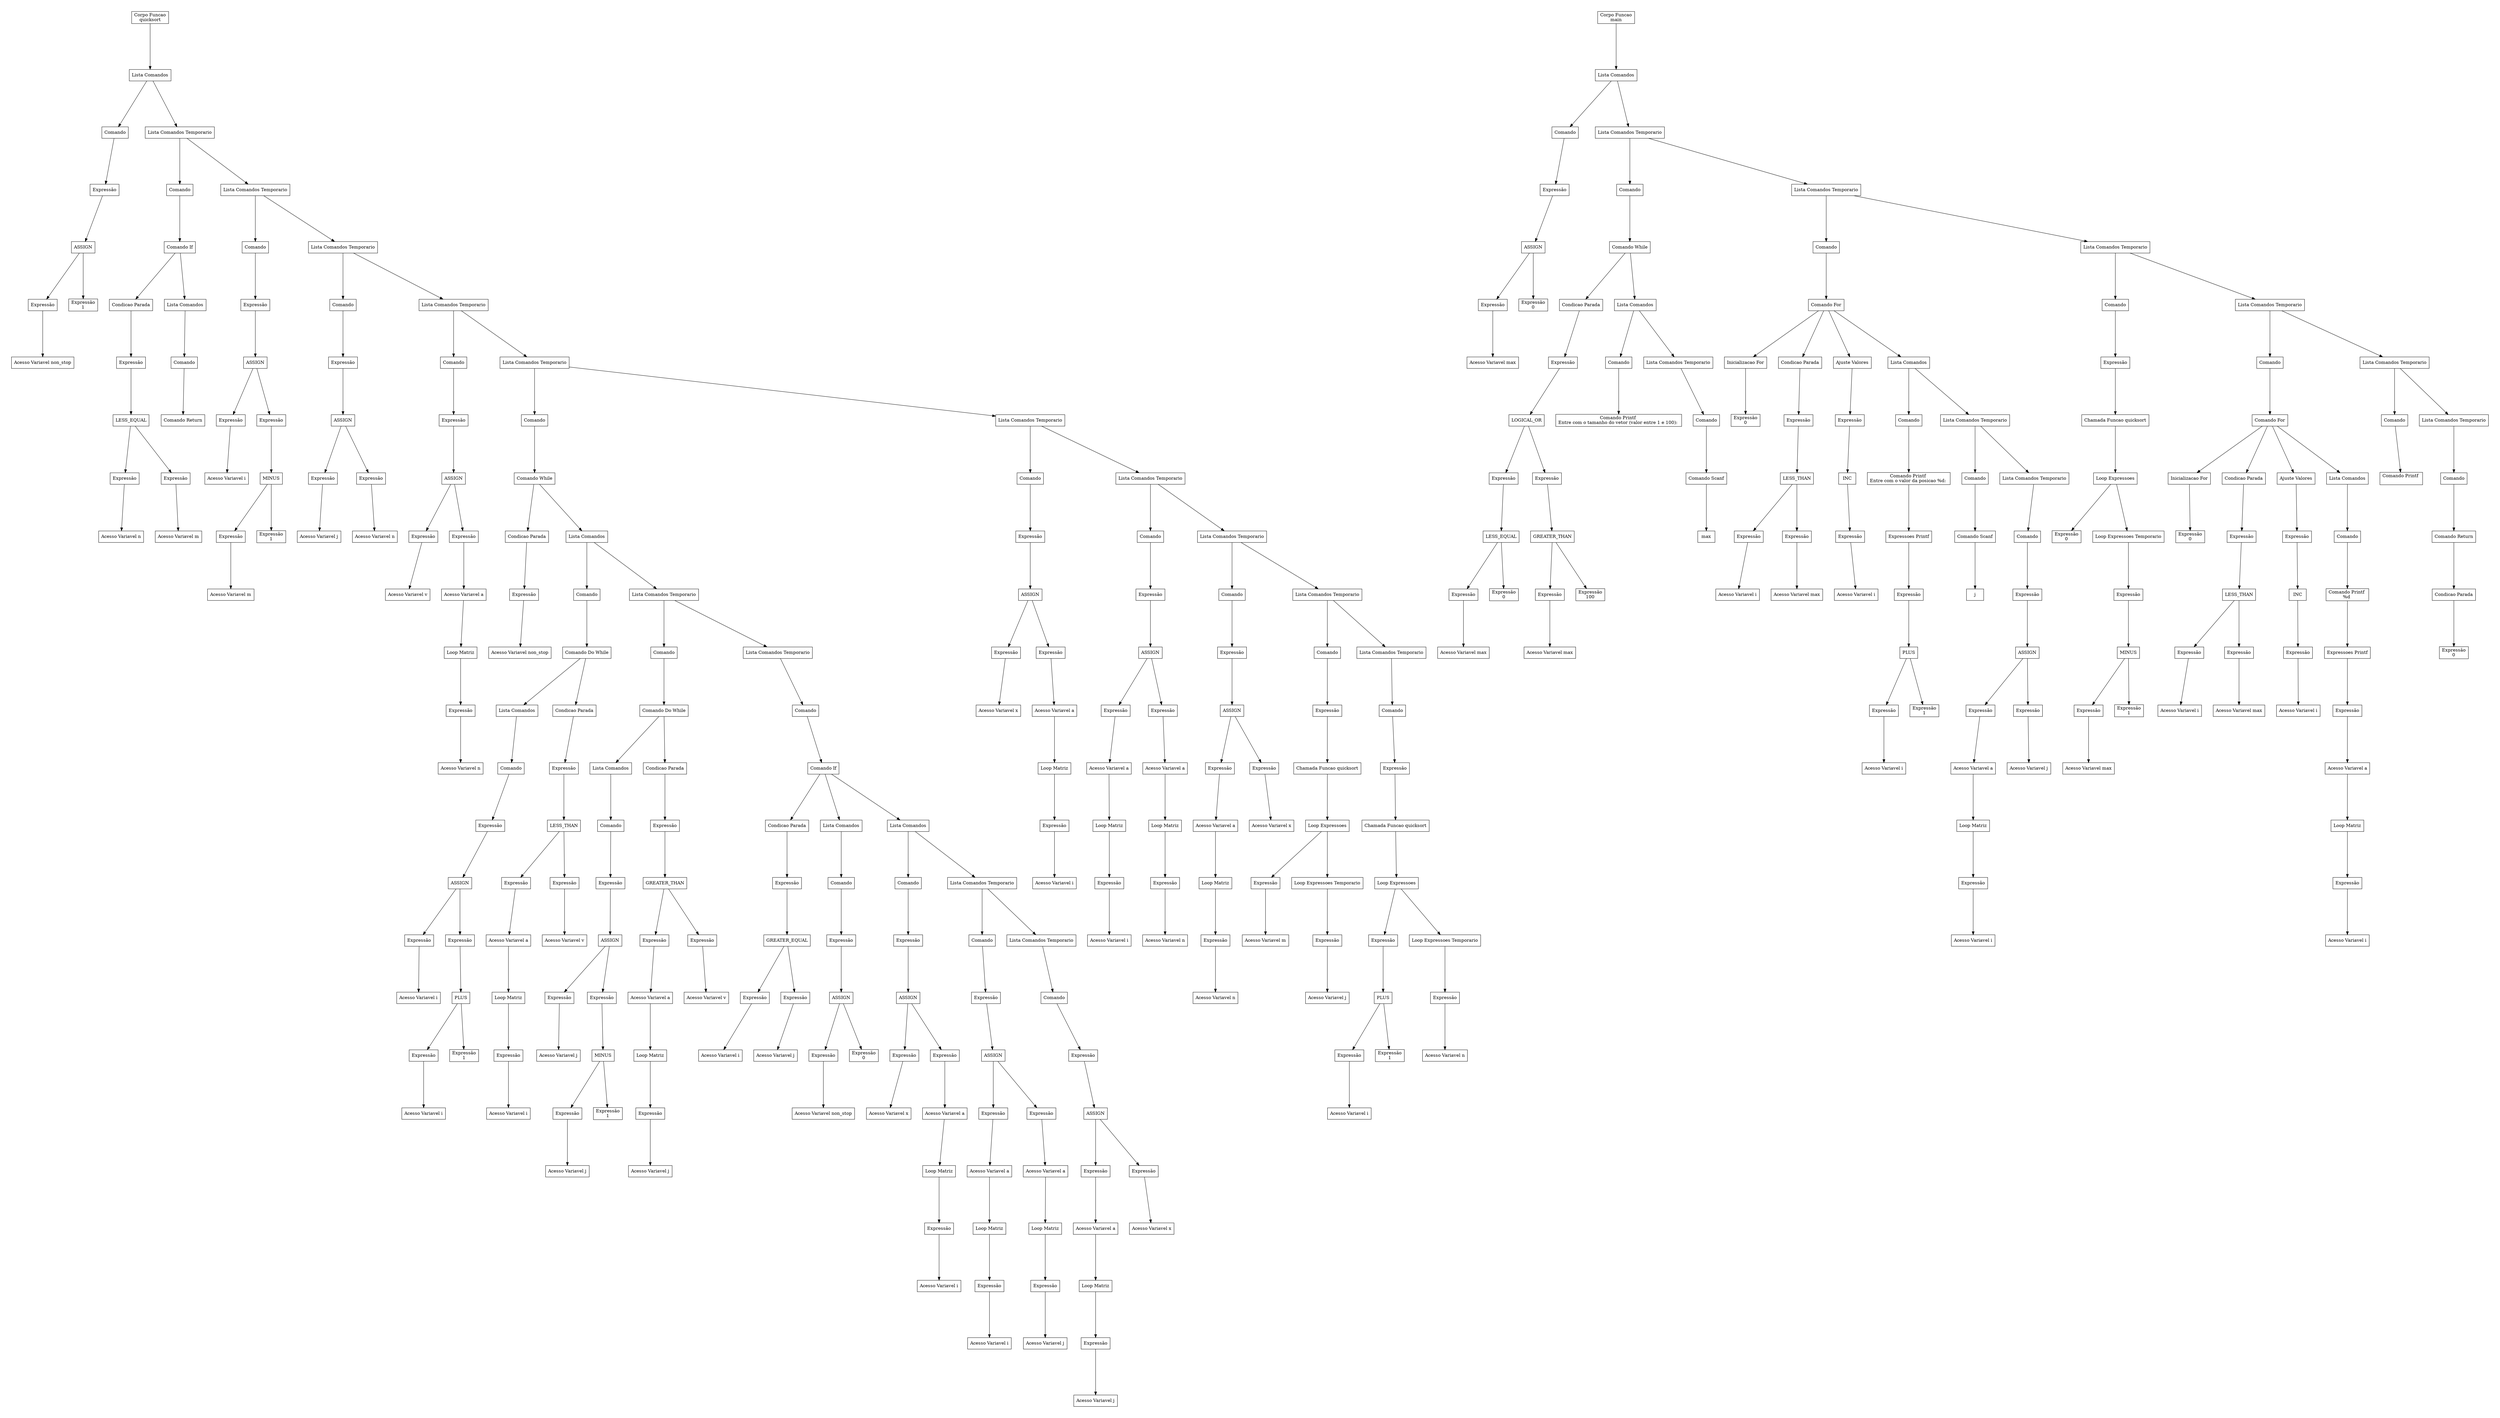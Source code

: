 digraph ARV {
graph [pad="0.5", nodesep="0.5", ranksep="2"];
	6 [shape = box, label = "Acesso Variavel non_stop"];
	5 -> 6;
	5 [shape = box, label = "Expressão
"];
	7 [shape = box, label = "Expressão
1"];
	4 -> 5;
	4 -> 7;
	4 [shape = box, label = "ASSIGN"];
	3 -> 4;
	3 [shape = box, label = "Expressão
"];
	2 -> 3;
	2 [shape = box, label = "Comando"];
	15 [shape = box, label = "Acesso Variavel n"];
	14 -> 15;
	14 [shape = box, label = "Expressão
"];
	17 [shape = box, label = "Acesso Variavel m"];
	16 -> 17;
	16 [shape = box, label = "Expressão
"];
	13 -> 14;
	13 -> 16;
	13 [shape = box, label = "LESS_EQUAL"];
	12 -> 13;
	12 [shape = box, label = "Expressão
"];
	11 -> 12;
	11 [shape = box, label = "Condicao Parada"];
	20 [shape = box, label = "Comando Return"];
	19 -> 20;
	19 [shape = box, label = "Comando"];
	18 -> 19;
	18 [shape = box, label = "Lista Comandos"];
	10 -> 11;
	10 -> 18;
	10 [shape = box, label = "Comando If"];
	9 -> 10;
	9 [shape = box, label = "Comando"];
	26 [shape = box, label = "Acesso Variavel i"];
	25 -> 26;
	25 [shape = box, label = "Expressão
"];
	30 [shape = box, label = "Acesso Variavel m"];
	29 -> 30;
	29 [shape = box, label = "Expressão
"];
	31 [shape = box, label = "Expressão
1"];
	28 -> 29;
	28 -> 31;
	28 [shape = box, label = "MINUS"];
	27 -> 28;
	27 [shape = box, label = "Expressão
"];
	24 -> 25;
	24 -> 27;
	24 [shape = box, label = "ASSIGN"];
	23 -> 24;
	23 [shape = box, label = "Expressão
"];
	22 -> 23;
	22 [shape = box, label = "Comando"];
	37 [shape = box, label = "Acesso Variavel j"];
	36 -> 37;
	36 [shape = box, label = "Expressão
"];
	39 [shape = box, label = "Acesso Variavel n"];
	38 -> 39;
	38 [shape = box, label = "Expressão
"];
	35 -> 36;
	35 -> 38;
	35 [shape = box, label = "ASSIGN"];
	34 -> 35;
	34 [shape = box, label = "Expressão
"];
	33 -> 34;
	33 [shape = box, label = "Comando"];
	45 [shape = box, label = "Acesso Variavel v"];
	44 -> 45;
	44 [shape = box, label = "Expressão
"];
	50 [shape = box, label = "Acesso Variavel n"];
	49 -> 50;
	49 [shape = box, label = "Expressão
"];
	48 -> 49;
	48 [shape = box, label = "Loop Matriz"];
	47 -> 48;
	47 [shape = box, label = "Acesso Variavel a"];
	46 -> 47;
	46 [shape = box, label = "Expressão
"];
	43 -> 44;
	43 -> 46;
	43 [shape = box, label = "ASSIGN"];
	42 -> 43;
	42 [shape = box, label = "Expressão
"];
	41 -> 42;
	41 [shape = box, label = "Comando"];
	56 [shape = box, label = "Acesso Variavel non_stop"];
	55 -> 56;
	55 [shape = box, label = "Expressão
"];
	54 -> 55;
	54 [shape = box, label = "Condicao Parada"];
	65 [shape = box, label = "Acesso Variavel i"];
	64 -> 65;
	64 [shape = box, label = "Expressão
"];
	69 [shape = box, label = "Acesso Variavel i"];
	68 -> 69;
	68 [shape = box, label = "Expressão
"];
	70 [shape = box, label = "Expressão
1"];
	67 -> 68;
	67 -> 70;
	67 [shape = box, label = "PLUS"];
	66 -> 67;
	66 [shape = box, label = "Expressão
"];
	63 -> 64;
	63 -> 66;
	63 [shape = box, label = "ASSIGN"];
	62 -> 63;
	62 [shape = box, label = "Expressão
"];
	61 -> 62;
	61 [shape = box, label = "Comando"];
	60 -> 61;
	60 [shape = box, label = "Lista Comandos"];
	78 [shape = box, label = "Acesso Variavel i"];
	77 -> 78;
	77 [shape = box, label = "Expressão
"];
	76 -> 77;
	76 [shape = box, label = "Loop Matriz"];
	75 -> 76;
	75 [shape = box, label = "Acesso Variavel a"];
	74 -> 75;
	74 [shape = box, label = "Expressão
"];
	80 [shape = box, label = "Acesso Variavel v"];
	79 -> 80;
	79 [shape = box, label = "Expressão
"];
	73 -> 74;
	73 -> 79;
	73 [shape = box, label = "LESS_THAN"];
	72 -> 73;
	72 [shape = box, label = "Expressão
"];
	71 -> 72;
	71 [shape = box, label = "Condicao Parada"];
	59 -> 71;
	59 -> 60;
	59 [shape = box, label = "Comando Do While"];
	58 -> 59;
	58 [shape = box, label = "Comando"];
	89 [shape = box, label = "Acesso Variavel j"];
	88 -> 89;
	88 [shape = box, label = "Expressão
"];
	93 [shape = box, label = "Acesso Variavel j"];
	92 -> 93;
	92 [shape = box, label = "Expressão
"];
	94 [shape = box, label = "Expressão
1"];
	91 -> 92;
	91 -> 94;
	91 [shape = box, label = "MINUS"];
	90 -> 91;
	90 [shape = box, label = "Expressão
"];
	87 -> 88;
	87 -> 90;
	87 [shape = box, label = "ASSIGN"];
	86 -> 87;
	86 [shape = box, label = "Expressão
"];
	85 -> 86;
	85 [shape = box, label = "Comando"];
	84 -> 85;
	84 [shape = box, label = "Lista Comandos"];
	102 [shape = box, label = "Acesso Variavel j"];
	101 -> 102;
	101 [shape = box, label = "Expressão
"];
	100 -> 101;
	100 [shape = box, label = "Loop Matriz"];
	99 -> 100;
	99 [shape = box, label = "Acesso Variavel a"];
	98 -> 99;
	98 [shape = box, label = "Expressão
"];
	104 [shape = box, label = "Acesso Variavel v"];
	103 -> 104;
	103 [shape = box, label = "Expressão
"];
	97 -> 98;
	97 -> 103;
	97 [shape = box, label = "GREATER_THAN"];
	96 -> 97;
	96 [shape = box, label = "Expressão
"];
	95 -> 96;
	95 [shape = box, label = "Condicao Parada"];
	83 -> 95;
	83 -> 84;
	83 [shape = box, label = "Comando Do While"];
	82 -> 83;
	82 [shape = box, label = "Comando"];
	112 [shape = box, label = "Acesso Variavel i"];
	111 -> 112;
	111 [shape = box, label = "Expressão
"];
	114 [shape = box, label = "Acesso Variavel j"];
	113 -> 114;
	113 [shape = box, label = "Expressão
"];
	110 -> 111;
	110 -> 113;
	110 [shape = box, label = "GREATER_EQUAL"];
	109 -> 110;
	109 [shape = box, label = "Expressão
"];
	108 -> 109;
	108 [shape = box, label = "Condicao Parada"];
	120 [shape = box, label = "Acesso Variavel non_stop"];
	119 -> 120;
	119 [shape = box, label = "Expressão
"];
	121 [shape = box, label = "Expressão
0"];
	118 -> 119;
	118 -> 121;
	118 [shape = box, label = "ASSIGN"];
	117 -> 118;
	117 [shape = box, label = "Expressão
"];
	116 -> 117;
	116 [shape = box, label = "Comando"];
	115 -> 116;
	115 [shape = box, label = "Lista Comandos"];
	127 [shape = box, label = "Acesso Variavel x"];
	126 -> 127;
	126 [shape = box, label = "Expressão
"];
	132 [shape = box, label = "Acesso Variavel i"];
	131 -> 132;
	131 [shape = box, label = "Expressão
"];
	130 -> 131;
	130 [shape = box, label = "Loop Matriz"];
	129 -> 130;
	129 [shape = box, label = "Acesso Variavel a"];
	128 -> 129;
	128 [shape = box, label = "Expressão
"];
	125 -> 126;
	125 -> 128;
	125 [shape = box, label = "ASSIGN"];
	124 -> 125;
	124 [shape = box, label = "Expressão
"];
	123 -> 124;
	123 [shape = box, label = "Comando"];
	141 [shape = box, label = "Acesso Variavel i"];
	140 -> 141;
	140 [shape = box, label = "Expressão
"];
	139 -> 140;
	139 [shape = box, label = "Loop Matriz"];
	138 -> 139;
	138 [shape = box, label = "Acesso Variavel a"];
	137 -> 138;
	137 [shape = box, label = "Expressão
"];
	146 [shape = box, label = "Acesso Variavel j"];
	145 -> 146;
	145 [shape = box, label = "Expressão
"];
	144 -> 145;
	144 [shape = box, label = "Loop Matriz"];
	143 -> 144;
	143 [shape = box, label = "Acesso Variavel a"];
	142 -> 143;
	142 [shape = box, label = "Expressão
"];
	136 -> 137;
	136 -> 142;
	136 [shape = box, label = "ASSIGN"];
	135 -> 136;
	135 [shape = box, label = "Expressão
"];
	134 -> 135;
	134 [shape = box, label = "Comando"];
	155 [shape = box, label = "Acesso Variavel j"];
	154 -> 155;
	154 [shape = box, label = "Expressão
"];
	153 -> 154;
	153 [shape = box, label = "Loop Matriz"];
	152 -> 153;
	152 [shape = box, label = "Acesso Variavel a"];
	151 -> 152;
	151 [shape = box, label = "Expressão
"];
	157 [shape = box, label = "Acesso Variavel x"];
	156 -> 157;
	156 [shape = box, label = "Expressão
"];
	150 -> 151;
	150 -> 156;
	150 [shape = box, label = "ASSIGN"];
	149 -> 150;
	149 [shape = box, label = "Expressão
"];
	148 -> 149;
	148 [shape = box, label = "Comando"];
	147 -> 148;
	147 [shape = box, label = "Lista Comandos Temporario"];
	133 -> 134;
	133 -> 147;
	133 [shape = box, label = "Lista Comandos Temporario"];
	122 -> 123;
	122 -> 133;
	122 [shape = box, label = "Lista Comandos"];
	107 -> 108;
	107 -> 115;
	107 -> 122;
	107 [shape = box, label = "Comando If"];
	106 -> 107;
	106 [shape = box, label = "Comando"];
	105 -> 106;
	105 [shape = box, label = "Lista Comandos Temporario"];
	81 -> 82;
	81 -> 105;
	81 [shape = box, label = "Lista Comandos Temporario"];
	57 -> 58;
	57 -> 81;
	57 [shape = box, label = "Lista Comandos"];
	53 -> 54;
	53 -> 57;
	53 [shape = box, label = "Comando While"];
	52 -> 53;
	52 [shape = box, label = "Comando"];
	163 [shape = box, label = "Acesso Variavel x"];
	162 -> 163;
	162 [shape = box, label = "Expressão
"];
	168 [shape = box, label = "Acesso Variavel i"];
	167 -> 168;
	167 [shape = box, label = "Expressão
"];
	166 -> 167;
	166 [shape = box, label = "Loop Matriz"];
	165 -> 166;
	165 [shape = box, label = "Acesso Variavel a"];
	164 -> 165;
	164 [shape = box, label = "Expressão
"];
	161 -> 162;
	161 -> 164;
	161 [shape = box, label = "ASSIGN"];
	160 -> 161;
	160 [shape = box, label = "Expressão
"];
	159 -> 160;
	159 [shape = box, label = "Comando"];
	177 [shape = box, label = "Acesso Variavel i"];
	176 -> 177;
	176 [shape = box, label = "Expressão
"];
	175 -> 176;
	175 [shape = box, label = "Loop Matriz"];
	174 -> 175;
	174 [shape = box, label = "Acesso Variavel a"];
	173 -> 174;
	173 [shape = box, label = "Expressão
"];
	182 [shape = box, label = "Acesso Variavel n"];
	181 -> 182;
	181 [shape = box, label = "Expressão
"];
	180 -> 181;
	180 [shape = box, label = "Loop Matriz"];
	179 -> 180;
	179 [shape = box, label = "Acesso Variavel a"];
	178 -> 179;
	178 [shape = box, label = "Expressão
"];
	172 -> 173;
	172 -> 178;
	172 [shape = box, label = "ASSIGN"];
	171 -> 172;
	171 [shape = box, label = "Expressão
"];
	170 -> 171;
	170 [shape = box, label = "Comando"];
	191 [shape = box, label = "Acesso Variavel n"];
	190 -> 191;
	190 [shape = box, label = "Expressão
"];
	189 -> 190;
	189 [shape = box, label = "Loop Matriz"];
	188 -> 189;
	188 [shape = box, label = "Acesso Variavel a"];
	187 -> 188;
	187 [shape = box, label = "Expressão
"];
	193 [shape = box, label = "Acesso Variavel x"];
	192 -> 193;
	192 [shape = box, label = "Expressão
"];
	186 -> 187;
	186 -> 192;
	186 [shape = box, label = "ASSIGN"];
	185 -> 186;
	185 [shape = box, label = "Expressão
"];
	184 -> 185;
	184 [shape = box, label = "Comando"];
	200 [shape = box, label = "Acesso Variavel m"];
	199 -> 200;
	199 [shape = box, label = "Expressão
"];
	203 [shape = box, label = "Acesso Variavel j"];
	202 -> 203;
	202 [shape = box, label = "Expressão
"];
	201 -> 202;
	201 [shape = box, label = "Loop Expressoes Temporario"];
	198 -> 199;
	198 -> 201;
	198 [shape = box, label = "Loop Expressoes"];
	197 -> 198;
	197 [shape = box, label = "Chamada Funcao quicksort"];
	196 -> 197;
	196 [shape = box, label = "Expressão
"];
	195 -> 196;
	195 [shape = box, label = "Comando"];
	212 [shape = box, label = "Acesso Variavel i"];
	211 -> 212;
	211 [shape = box, label = "Expressão
"];
	213 [shape = box, label = "Expressão
1"];
	210 -> 211;
	210 -> 213;
	210 [shape = box, label = "PLUS"];
	209 -> 210;
	209 [shape = box, label = "Expressão
"];
	216 [shape = box, label = "Acesso Variavel n"];
	215 -> 216;
	215 [shape = box, label = "Expressão
"];
	214 -> 215;
	214 [shape = box, label = "Loop Expressoes Temporario"];
	208 -> 209;
	208 -> 214;
	208 [shape = box, label = "Loop Expressoes"];
	207 -> 208;
	207 [shape = box, label = "Chamada Funcao quicksort"];
	206 -> 207;
	206 [shape = box, label = "Expressão
"];
	205 -> 206;
	205 [shape = box, label = "Comando"];
	204 -> 205;
	204 [shape = box, label = "Lista Comandos Temporario"];
	194 -> 195;
	194 -> 204;
	194 [shape = box, label = "Lista Comandos Temporario"];
	183 -> 184;
	183 -> 194;
	183 [shape = box, label = "Lista Comandos Temporario"];
	169 -> 170;
	169 -> 183;
	169 [shape = box, label = "Lista Comandos Temporario"];
	158 -> 159;
	158 -> 169;
	158 [shape = box, label = "Lista Comandos Temporario"];
	51 -> 52;
	51 -> 158;
	51 [shape = box, label = "Lista Comandos Temporario"];
	40 -> 41;
	40 -> 51;
	40 [shape = box, label = "Lista Comandos Temporario"];
	32 -> 33;
	32 -> 40;
	32 [shape = box, label = "Lista Comandos Temporario"];
	21 -> 22;
	21 -> 32;
	21 [shape = box, label = "Lista Comandos Temporario"];
	8 -> 9;
	8 -> 21;
	8 [shape = box, label = "Lista Comandos Temporario"];
	1 -> 2;
	1 -> 8;
	1 [shape = box, label = "Lista Comandos"];
	0 -> 1;
	0 [shape = box, label = "Corpo Funcao
quicksort"];
	223 [shape = box, label = "Acesso Variavel max"];
	222 -> 223;
	222 [shape = box, label = "Expressão
"];
	224 [shape = box, label = "Expressão
0"];
	221 -> 222;
	221 -> 224;
	221 [shape = box, label = "ASSIGN"];
	220 -> 221;
	220 [shape = box, label = "Expressão
"];
	219 -> 220;
	219 [shape = box, label = "Comando"];
	234 [shape = box, label = "Acesso Variavel max"];
	233 -> 234;
	233 [shape = box, label = "Expressão
"];
	235 [shape = box, label = "Expressão
0"];
	232 -> 233;
	232 -> 235;
	232 [shape = box, label = "LESS_EQUAL"];
	231 -> 232;
	231 [shape = box, label = "Expressão
"];
	239 [shape = box, label = "Acesso Variavel max"];
	238 -> 239;
	238 [shape = box, label = "Expressão
"];
	240 [shape = box, label = "Expressão
100"];
	237 -> 238;
	237 -> 240;
	237 [shape = box, label = "GREATER_THAN"];
	236 -> 237;
	236 [shape = box, label = "Expressão
"];
	230 -> 231;
	230 -> 236;
	230 [shape = box, label = "LOGICAL_OR"];
	229 -> 230;
	229 [shape = box, label = "Expressão
"];
	228 -> 229;
	228 [shape = box, label = "Condicao Parada"];
	243 [shape = box, label = "Comando Printf 
Entre com o tamanho do vetor (valor entre 1 e 100): "];
	242 -> 243;
	242 [shape = box, label = "Comando"];
	247 [shape = box, label = "max"];
	246 -> 247;
	246 [shape = box, label = "Comando Scanf"];
	245 -> 246;
	245 [shape = box, label = "Comando"];
	244 -> 245;
	244 [shape = box, label = "Lista Comandos Temporario"];
	241 -> 242;
	241 -> 244;
	241 [shape = box, label = "Lista Comandos"];
	227 -> 228;
	227 -> 241;
	227 [shape = box, label = "Comando While"];
	226 -> 227;
	226 [shape = box, label = "Comando"];
	252 [shape = box, label = "Expressão
0"];
	251 -> 252;
	251 [shape = box, label = "Inicializacao For"];
	257 [shape = box, label = "Acesso Variavel i"];
	256 -> 257;
	256 [shape = box, label = "Expressão
"];
	259 [shape = box, label = "Acesso Variavel max"];
	258 -> 259;
	258 [shape = box, label = "Expressão
"];
	255 -> 256;
	255 -> 258;
	255 [shape = box, label = "LESS_THAN"];
	254 -> 255;
	254 [shape = box, label = "Expressão
"];
	253 -> 254;
	253 [shape = box, label = "Condicao Parada"];
	264 [shape = box, label = "Acesso Variavel i"];
	263 -> 264;
	263 [shape = box, label = "Expressão
"];
	262 -> 263;
	262 [shape = box, label = "INC"];
	261 -> 262;
	261 [shape = box, label = "Expressão
"];
	260 -> 261;
	260 [shape = box, label = "Ajuste Valores"];
	272 [shape = box, label = "Acesso Variavel i"];
	271 -> 272;
	271 [shape = box, label = "Expressão
"];
	273 [shape = box, label = "Expressão
1"];
	270 -> 271;
	270 -> 273;
	270 [shape = box, label = "PLUS"];
	269 -> 270;
	269 [shape = box, label = "Expressão
"];
	268 -> 269;
	268 [shape = box, label = "Expressoes Printf"];
	267 -> 268;
	267 [shape = box, label = "Comando Printf 
Entre com o valor da posicao %d: "];
	266 -> 267;
	266 [shape = box, label = "Comando"];
	277 [shape = box, label = "j"];
	276 -> 277;
	276 [shape = box, label = "Comando Scanf"];
	275 -> 276;
	275 [shape = box, label = "Comando"];
	286 [shape = box, label = "Acesso Variavel i"];
	285 -> 286;
	285 [shape = box, label = "Expressão
"];
	284 -> 285;
	284 [shape = box, label = "Loop Matriz"];
	283 -> 284;
	283 [shape = box, label = "Acesso Variavel a"];
	282 -> 283;
	282 [shape = box, label = "Expressão
"];
	288 [shape = box, label = "Acesso Variavel j"];
	287 -> 288;
	287 [shape = box, label = "Expressão
"];
	281 -> 282;
	281 -> 287;
	281 [shape = box, label = "ASSIGN"];
	280 -> 281;
	280 [shape = box, label = "Expressão
"];
	279 -> 280;
	279 [shape = box, label = "Comando"];
	278 -> 279;
	278 [shape = box, label = "Lista Comandos Temporario"];
	274 -> 275;
	274 -> 278;
	274 [shape = box, label = "Lista Comandos Temporario"];
	265 -> 266;
	265 -> 274;
	265 [shape = box, label = "Lista Comandos"];
	250 -> 251;
	250 -> 253;
	250 -> 260;
	250 -> 265;
	250 [shape = box, label = "Comando For"];
	249 -> 250;
	249 [shape = box, label = "Comando"];
	294 [shape = box, label = "Expressão
0"];
	299 [shape = box, label = "Acesso Variavel max"];
	298 -> 299;
	298 [shape = box, label = "Expressão
"];
	300 [shape = box, label = "Expressão
1"];
	297 -> 298;
	297 -> 300;
	297 [shape = box, label = "MINUS"];
	296 -> 297;
	296 [shape = box, label = "Expressão
"];
	295 -> 296;
	295 [shape = box, label = "Loop Expressoes Temporario"];
	293 -> 294;
	293 -> 295;
	293 [shape = box, label = "Loop Expressoes"];
	292 -> 293;
	292 [shape = box, label = "Chamada Funcao quicksort"];
	291 -> 292;
	291 [shape = box, label = "Expressão
"];
	290 -> 291;
	290 [shape = box, label = "Comando"];
	305 [shape = box, label = "Expressão
0"];
	304 -> 305;
	304 [shape = box, label = "Inicializacao For"];
	310 [shape = box, label = "Acesso Variavel i"];
	309 -> 310;
	309 [shape = box, label = "Expressão
"];
	312 [shape = box, label = "Acesso Variavel max"];
	311 -> 312;
	311 [shape = box, label = "Expressão
"];
	308 -> 309;
	308 -> 311;
	308 [shape = box, label = "LESS_THAN"];
	307 -> 308;
	307 [shape = box, label = "Expressão
"];
	306 -> 307;
	306 [shape = box, label = "Condicao Parada"];
	317 [shape = box, label = "Acesso Variavel i"];
	316 -> 317;
	316 [shape = box, label = "Expressão
"];
	315 -> 316;
	315 [shape = box, label = "INC"];
	314 -> 315;
	314 [shape = box, label = "Expressão
"];
	313 -> 314;
	313 [shape = box, label = "Ajuste Valores"];
	326 [shape = box, label = "Acesso Variavel i"];
	325 -> 326;
	325 [shape = box, label = "Expressão
"];
	324 -> 325;
	324 [shape = box, label = "Loop Matriz"];
	323 -> 324;
	323 [shape = box, label = "Acesso Variavel a"];
	322 -> 323;
	322 [shape = box, label = "Expressão
"];
	321 -> 322;
	321 [shape = box, label = "Expressoes Printf"];
	320 -> 321;
	320 [shape = box, label = "Comando Printf 
%d "];
	319 -> 320;
	319 [shape = box, label = "Comando"];
	318 -> 319;
	318 [shape = box, label = "Lista Comandos"];
	303 -> 304;
	303 -> 306;
	303 -> 313;
	303 -> 318;
	303 [shape = box, label = "Comando For"];
	302 -> 303;
	302 [shape = box, label = "Comando"];
	329 [shape = box, label = "Comando Printf 
\n"];
	328 -> 329;
	328 [shape = box, label = "Comando"];
	334 [shape = box, label = "Expressão
0"];
	333 -> 334;
	333 [shape = box, label = "Condicao Parada"];
	332 -> 333;
	332 [shape = box, label = "Comando Return"];
	331 -> 332;
	331 [shape = box, label = "Comando"];
	330 -> 331;
	330 [shape = box, label = "Lista Comandos Temporario"];
	327 -> 328;
	327 -> 330;
	327 [shape = box, label = "Lista Comandos Temporario"];
	301 -> 302;
	301 -> 327;
	301 [shape = box, label = "Lista Comandos Temporario"];
	289 -> 290;
	289 -> 301;
	289 [shape = box, label = "Lista Comandos Temporario"];
	248 -> 249;
	248 -> 289;
	248 [shape = box, label = "Lista Comandos Temporario"];
	225 -> 226;
	225 -> 248;
	225 [shape = box, label = "Lista Comandos Temporario"];
	218 -> 219;
	218 -> 225;
	218 [shape = box, label = "Lista Comandos"];
	217 -> 218;
	217 [shape = box, label = "Corpo Funcao
main"];
}
